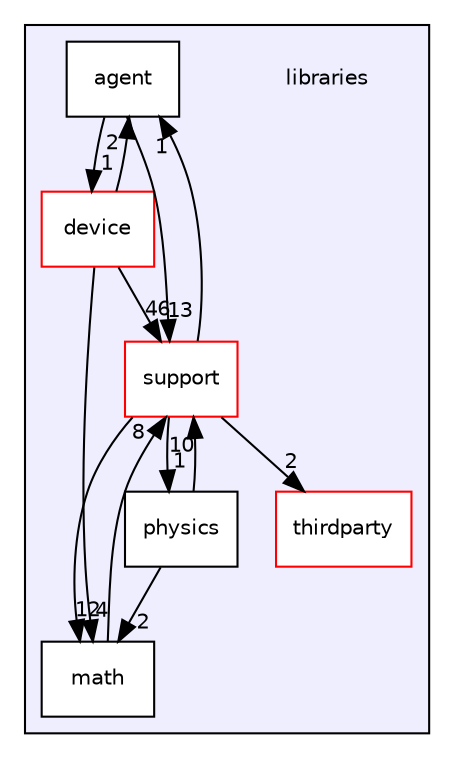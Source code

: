 digraph "libraries" {
  compound=true
  node [ fontsize="10", fontname="Helvetica"];
  edge [ labelfontsize="10", labelfontname="Helvetica"];
  subgraph clusterdir_bc0718b08fb2015b8e59c47b2805f60c {
    graph [ bgcolor="#eeeeff", pencolor="black", label="" URL="dir_bc0718b08fb2015b8e59c47b2805f60c.html"];
    dir_bc0718b08fb2015b8e59c47b2805f60c [shape=plaintext label="libraries"];
    dir_739af9132a68080d8ad3f48982bb0ae5 [shape=box label="agent" color="black" fillcolor="white" style="filled" URL="dir_739af9132a68080d8ad3f48982bb0ae5.html"];
    dir_89e1dd23c9798627a4fa5c93437cdf71 [shape=box label="device" color="red" fillcolor="white" style="filled" URL="dir_89e1dd23c9798627a4fa5c93437cdf71.html"];
    dir_9a8b31d1dfb38e26822c551fe4043c03 [shape=box label="math" color="black" fillcolor="white" style="filled" URL="dir_9a8b31d1dfb38e26822c551fe4043c03.html"];
    dir_b741540ffa95870770d8883c9def5afb [shape=box label="physics" color="black" fillcolor="white" style="filled" URL="dir_b741540ffa95870770d8883c9def5afb.html"];
    dir_566a3ff4a5a303bab03e0e4ba38c8a31 [shape=box label="support" color="red" fillcolor="white" style="filled" URL="dir_566a3ff4a5a303bab03e0e4ba38c8a31.html"];
    dir_5773f15e83476c19a1fcaed287799864 [shape=box label="thirdparty" color="red" fillcolor="white" style="filled" URL="dir_5773f15e83476c19a1fcaed287799864.html"];
  }
  dir_9a8b31d1dfb38e26822c551fe4043c03->dir_566a3ff4a5a303bab03e0e4ba38c8a31 [headlabel="8", labeldistance=1.5 headhref="dir_000035_000033.html"];
  dir_566a3ff4a5a303bab03e0e4ba38c8a31->dir_9a8b31d1dfb38e26822c551fe4043c03 [headlabel="12", labeldistance=1.5 headhref="dir_000033_000035.html"];
  dir_566a3ff4a5a303bab03e0e4ba38c8a31->dir_739af9132a68080d8ad3f48982bb0ae5 [headlabel="1", labeldistance=1.5 headhref="dir_000033_000023.html"];
  dir_566a3ff4a5a303bab03e0e4ba38c8a31->dir_b741540ffa95870770d8883c9def5afb [headlabel="1", labeldistance=1.5 headhref="dir_000033_000034.html"];
  dir_566a3ff4a5a303bab03e0e4ba38c8a31->dir_5773f15e83476c19a1fcaed287799864 [headlabel="2", labeldistance=1.5 headhref="dir_000033_000003.html"];
  dir_739af9132a68080d8ad3f48982bb0ae5->dir_566a3ff4a5a303bab03e0e4ba38c8a31 [headlabel="13", labeldistance=1.5 headhref="dir_000023_000033.html"];
  dir_739af9132a68080d8ad3f48982bb0ae5->dir_89e1dd23c9798627a4fa5c93437cdf71 [headlabel="1", labeldistance=1.5 headhref="dir_000023_000001.html"];
  dir_b741540ffa95870770d8883c9def5afb->dir_9a8b31d1dfb38e26822c551fe4043c03 [headlabel="2", labeldistance=1.5 headhref="dir_000034_000035.html"];
  dir_b741540ffa95870770d8883c9def5afb->dir_566a3ff4a5a303bab03e0e4ba38c8a31 [headlabel="10", labeldistance=1.5 headhref="dir_000034_000033.html"];
  dir_89e1dd23c9798627a4fa5c93437cdf71->dir_9a8b31d1dfb38e26822c551fe4043c03 [headlabel="4", labeldistance=1.5 headhref="dir_000001_000035.html"];
  dir_89e1dd23c9798627a4fa5c93437cdf71->dir_566a3ff4a5a303bab03e0e4ba38c8a31 [headlabel="46", labeldistance=1.5 headhref="dir_000001_000033.html"];
  dir_89e1dd23c9798627a4fa5c93437cdf71->dir_739af9132a68080d8ad3f48982bb0ae5 [headlabel="2", labeldistance=1.5 headhref="dir_000001_000023.html"];
}

